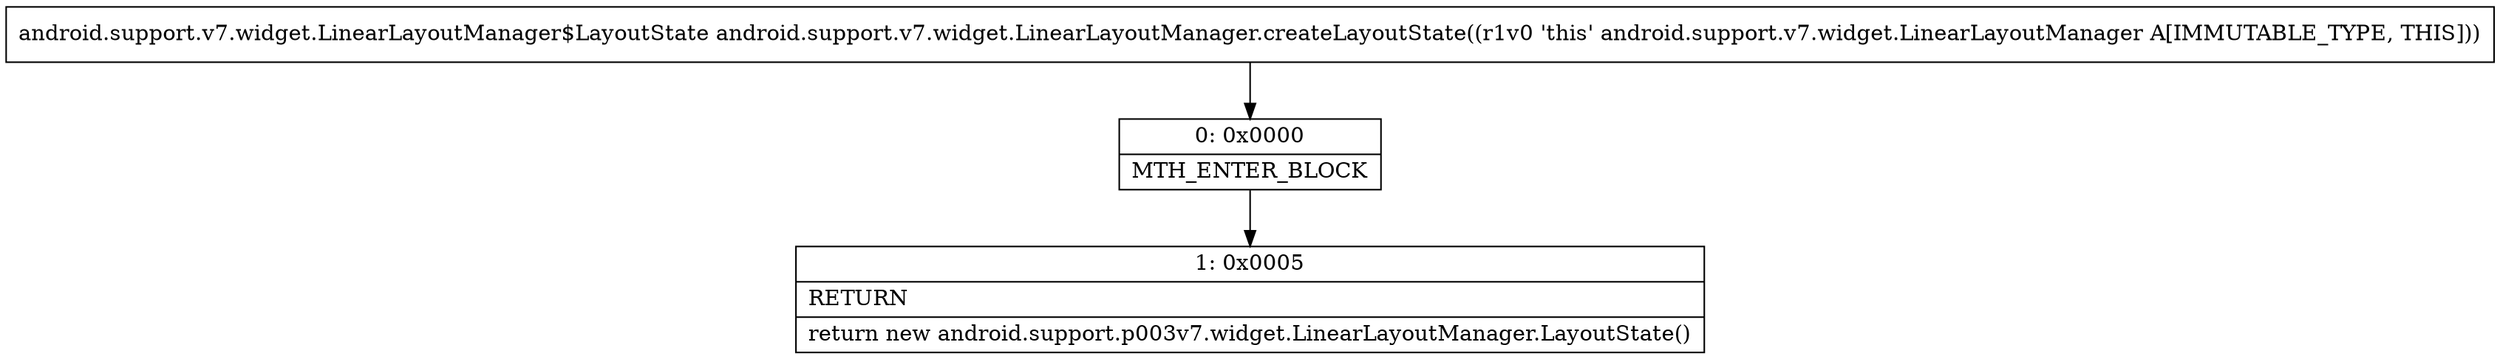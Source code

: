 digraph "CFG forandroid.support.v7.widget.LinearLayoutManager.createLayoutState()Landroid\/support\/v7\/widget\/LinearLayoutManager$LayoutState;" {
Node_0 [shape=record,label="{0\:\ 0x0000|MTH_ENTER_BLOCK\l}"];
Node_1 [shape=record,label="{1\:\ 0x0005|RETURN\l|return new android.support.p003v7.widget.LinearLayoutManager.LayoutState()\l}"];
MethodNode[shape=record,label="{android.support.v7.widget.LinearLayoutManager$LayoutState android.support.v7.widget.LinearLayoutManager.createLayoutState((r1v0 'this' android.support.v7.widget.LinearLayoutManager A[IMMUTABLE_TYPE, THIS])) }"];
MethodNode -> Node_0;
Node_0 -> Node_1;
}

